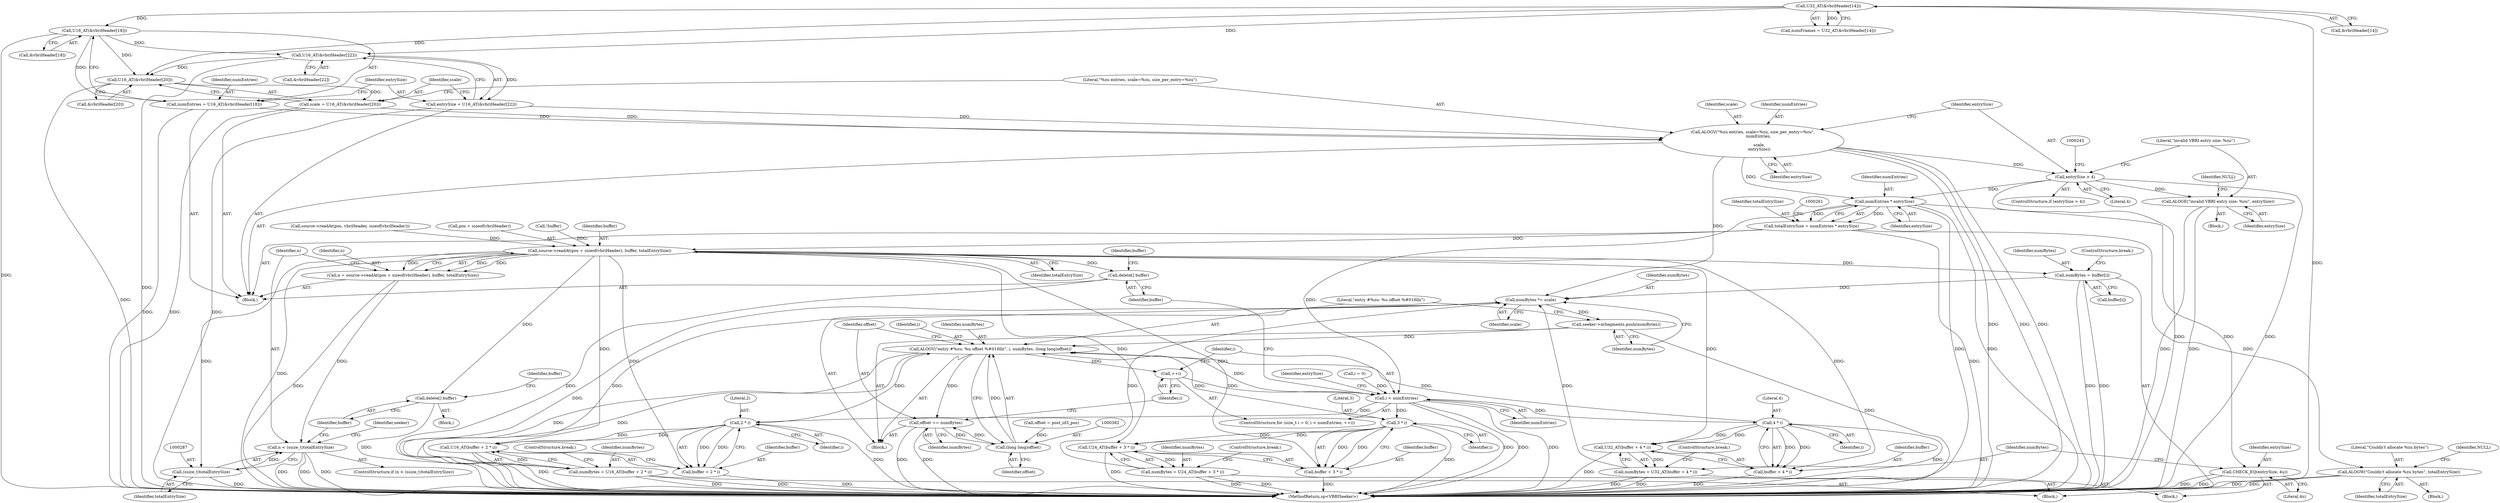 digraph "0_Android_453b351ac5bd2b6619925dc966da60adf6b3126c@array" {
"1000206" [label="(Call,U16_AT(&vbriHeader[18]))"];
"1000183" [label="(Call,U32_AT(&vbriHeader[14]))"];
"1000204" [label="(Call,numEntries = U16_AT(&vbriHeader[18]))"];
"1000227" [label="(Call,ALOGV(\"%zu entries, scale=%zu, size_per_entry=%zu\",\n         numEntries,\n\n          scale,\n          entrySize))"];
"1000233" [label="(Call,entrySize > 4)"];
"1000237" [label="(Call,ALOGE(\"invalid VBRI entry size: %zu\", entrySize))"];
"1000257" [label="(Call,numEntries * entrySize)"];
"1000255" [label="(Call,totalEntrySize = numEntries * entrySize)"];
"1000269" [label="(Call,ALOGW(\"Couldn't allocate %zu bytes\", totalEntrySize))"];
"1000276" [label="(Call,source->readAt(pos + sizeof(vbriHeader), buffer, totalEntrySize))"];
"1000274" [label="(Call,n = source->readAt(pos + sizeof(vbriHeader), buffer, totalEntrySize))"];
"1000284" [label="(Call,n < (ssize_t)totalEntrySize)"];
"1000286" [label="(Call,(ssize_t)totalEntrySize)"];
"1000290" [label="(Call,delete[] buffer)"];
"1000332" [label="(Call,numBytes = buffer[i])"];
"1000372" [label="(Call,numBytes *= scale)"];
"1000375" [label="(Call,seeker->mSegments.push(numBytes))"];
"1000377" [label="(Call,ALOGV(\"entry #%zu: %u offset %#016llx\", i, numBytes, (long long)offset))"];
"1000324" [label="(Call,++i)"];
"1000321" [label="(Call,i < numEntries)"];
"1000344" [label="(Call,2 * i)"];
"1000341" [label="(Call,U16_AT(buffer + 2 * i))"];
"1000339" [label="(Call,numBytes = U16_AT(buffer + 2 * i))"];
"1000342" [label="(Call,buffer + 2 * i)"];
"1000354" [label="(Call,3 * i)"];
"1000351" [label="(Call,U24_AT(buffer + 3 * i))"];
"1000349" [label="(Call,numBytes = U24_AT(buffer + 3 * i))"];
"1000352" [label="(Call,buffer + 3 * i)"];
"1000368" [label="(Call,4 * i)"];
"1000365" [label="(Call,U32_AT(buffer + 4 * i))"];
"1000363" [label="(Call,numBytes = U32_AT(buffer + 4 * i))"];
"1000366" [label="(Call,buffer + 4 * i)"];
"1000384" [label="(Call,offset += numBytes)"];
"1000381" [label="(Call,(long long)offset)"];
"1000387" [label="(Call,delete[] buffer)"];
"1000360" [label="(Call,CHECK_EQ(entrySize, 4u))"];
"1000214" [label="(Call,U16_AT(&vbriHeader[22]))"];
"1000212" [label="(Call,entrySize = U16_AT(&vbriHeader[22]))"];
"1000222" [label="(Call,U16_AT(&vbriHeader[20]))"];
"1000220" [label="(Call,scale = U16_AT(&vbriHeader[20]))"];
"1000205" [label="(Identifier,numEntries)"];
"1000333" [label="(Identifier,numBytes)"];
"1000227" [label="(Call,ALOGV(\"%zu entries, scale=%zu, size_per_entry=%zu\",\n         numEntries,\n\n          scale,\n          entrySize))"];
"1000316" [label="(ControlStructure,for (size_t i = 0; i < numEntries; ++i))"];
"1000351" [label="(Call,U24_AT(buffer + 3 * i))"];
"1000369" [label="(Literal,4)"];
"1000387" [label="(Call,delete[] buffer)"];
"1000373" [label="(Identifier,numBytes)"];
"1000345" [label="(Literal,2)"];
"1000293" [label="(Identifier,buffer)"];
"1000346" [label="(Identifier,i)"];
"1000354" [label="(Call,3 * i)"];
"1000357" [label="(ControlStructure,break;)"];
"1000259" [label="(Identifier,entrySize)"];
"1000377" [label="(Call,ALOGV(\"entry #%zu: %u offset %#016llx\", i, numBytes, (long long)offset))"];
"1000284" [label="(Call,n < (ssize_t)totalEntrySize)"];
"1000334" [label="(Call,buffer[i])"];
"1000374" [label="(Identifier,scale)"];
"1000276" [label="(Call,source->readAt(pos + sizeof(vbriHeader), buffer, totalEntrySize))"];
"1000281" [label="(Identifier,buffer)"];
"1000204" [label="(Call,numEntries = U16_AT(&vbriHeader[18]))"];
"1000290" [label="(Call,delete[] buffer)"];
"1000363" [label="(Call,numBytes = U32_AT(buffer + 4 * i))"];
"1000329" [label="(Identifier,entrySize)"];
"1000386" [label="(Identifier,numBytes)"];
"1000207" [label="(Call,&vbriHeader[18])"];
"1000291" [label="(Identifier,buffer)"];
"1000384" [label="(Call,offset += numBytes)"];
"1000385" [label="(Identifier,offset)"];
"1000273" [label="(Identifier,NULL)"];
"1000350" [label="(Identifier,numBytes)"];
"1000375" [label="(Call,seeker->mSegments.push(numBytes))"];
"1000103" [label="(Block,)"];
"1000157" [label="(Call,source->readAt(pos, vbriHeader, sizeof(vbriHeader)))"];
"1000368" [label="(Call,4 * i)"];
"1000371" [label="(ControlStructure,break;)"];
"1000321" [label="(Call,i < numEntries)"];
"1000390" [label="(Identifier,buffer)"];
"1000361" [label="(Identifier,entrySize)"];
"1000236" [label="(Block,)"];
"1000367" [label="(Identifier,buffer)"];
"1000342" [label="(Call,buffer + 2 * i)"];
"1000323" [label="(Identifier,numEntries)"];
"1000366" [label="(Call,buffer + 4 * i)"];
"1000353" [label="(Identifier,buffer)"];
"1000299" [label="(Identifier,seeker)"];
"1000383" [label="(Identifier,offset)"];
"1000285" [label="(Identifier,n)"];
"1000288" [label="(Identifier,totalEntrySize)"];
"1000337" [label="(ControlStructure,break;)"];
"1000326" [label="(Block,)"];
"1000352" [label="(Call,buffer + 3 * i)"];
"1000232" [label="(ControlStructure,if (entrySize > 4))"];
"1000238" [label="(Literal,\"invalid VBRI entry size: %zu\")"];
"1000222" [label="(Call,U16_AT(&vbriHeader[20]))"];
"1000221" [label="(Identifier,scale)"];
"1000341" [label="(Call,U16_AT(buffer + 2 * i))"];
"1000370" [label="(Identifier,i)"];
"1000359" [label="(Block,)"];
"1000255" [label="(Call,totalEntrySize = numEntries * entrySize)"];
"1000376" [label="(Identifier,numBytes)"];
"1000344" [label="(Call,2 * i)"];
"1000339" [label="(Call,numBytes = U16_AT(buffer + 2 * i))"];
"1000268" [label="(Block,)"];
"1000379" [label="(Identifier,i)"];
"1000372" [label="(Call,numBytes *= scale)"];
"1000274" [label="(Call,n = source->readAt(pos + sizeof(vbriHeader), buffer, totalEntrySize))"];
"1000234" [label="(Identifier,entrySize)"];
"1000362" [label="(Literal,4u)"];
"1000330" [label="(Block,)"];
"1000325" [label="(Identifier,i)"];
"1000322" [label="(Identifier,i)"];
"1000206" [label="(Call,U16_AT(&vbriHeader[18]))"];
"1000233" [label="(Call,entrySize > 4)"];
"1000237" [label="(Call,ALOGE(\"invalid VBRI entry size: %zu\", entrySize))"];
"1000277" [label="(Call,pos + sizeof(vbriHeader))"];
"1000241" [label="(Identifier,NULL)"];
"1000257" [label="(Call,numEntries * entrySize)"];
"1000235" [label="(Literal,4)"];
"1000181" [label="(Call,numFrames = U32_AT(&vbriHeader[14]))"];
"1000356" [label="(Identifier,i)"];
"1000381" [label="(Call,(long long)offset)"];
"1000215" [label="(Call,&vbriHeader[22])"];
"1000231" [label="(Identifier,entrySize)"];
"1000343" [label="(Identifier,buffer)"];
"1000286" [label="(Call,(ssize_t)totalEntrySize)"];
"1000230" [label="(Identifier,scale)"];
"1000347" [label="(ControlStructure,break;)"];
"1000349" [label="(Call,numBytes = U24_AT(buffer + 3 * i))"];
"1000214" [label="(Call,U16_AT(&vbriHeader[22]))"];
"1000282" [label="(Identifier,totalEntrySize)"];
"1000220" [label="(Call,scale = U16_AT(&vbriHeader[20]))"];
"1000269" [label="(Call,ALOGW(\"Couldn't allocate %zu bytes\", totalEntrySize))"];
"1000228" [label="(Literal,\"%zu entries, scale=%zu, size_per_entry=%zu\")"];
"1000380" [label="(Identifier,numBytes)"];
"1000340" [label="(Identifier,numBytes)"];
"1000275" [label="(Identifier,n)"];
"1000229" [label="(Identifier,numEntries)"];
"1000256" [label="(Identifier,totalEntrySize)"];
"1000365" [label="(Call,U32_AT(buffer + 4 * i))"];
"1000318" [label="(Call,i = 0)"];
"1000271" [label="(Identifier,totalEntrySize)"];
"1000364" [label="(Identifier,numBytes)"];
"1000360" [label="(Call,CHECK_EQ(entrySize, 4u))"];
"1000270" [label="(Literal,\"Couldn't allocate %zu bytes\")"];
"1000239" [label="(Identifier,entrySize)"];
"1000355" [label="(Literal,3)"];
"1000213" [label="(Identifier,entrySize)"];
"1000378" [label="(Literal,\"entry #%zu: %u offset %#016llx\")"];
"1000313" [label="(Call,offset = post_id3_pos)"];
"1000324" [label="(Call,++i)"];
"1000388" [label="(Identifier,buffer)"];
"1000289" [label="(Block,)"];
"1000396" [label="(MethodReturn,sp<VBRISeeker>)"];
"1000258" [label="(Identifier,numEntries)"];
"1000212" [label="(Call,entrySize = U16_AT(&vbriHeader[22]))"];
"1000332" [label="(Call,numBytes = buffer[i])"];
"1000266" [label="(Call,!buffer)"];
"1000283" [label="(ControlStructure,if (n < (ssize_t)totalEntrySize))"];
"1000184" [label="(Call,&vbriHeader[14])"];
"1000223" [label="(Call,&vbriHeader[20])"];
"1000183" [label="(Call,U32_AT(&vbriHeader[14]))"];
"1000206" -> "1000204"  [label="AST: "];
"1000206" -> "1000207"  [label="CFG: "];
"1000207" -> "1000206"  [label="AST: "];
"1000204" -> "1000206"  [label="CFG: "];
"1000206" -> "1000396"  [label="DDG: "];
"1000206" -> "1000204"  [label="DDG: "];
"1000183" -> "1000206"  [label="DDG: "];
"1000206" -> "1000214"  [label="DDG: "];
"1000206" -> "1000222"  [label="DDG: "];
"1000183" -> "1000181"  [label="AST: "];
"1000183" -> "1000184"  [label="CFG: "];
"1000184" -> "1000183"  [label="AST: "];
"1000181" -> "1000183"  [label="CFG: "];
"1000183" -> "1000396"  [label="DDG: "];
"1000183" -> "1000181"  [label="DDG: "];
"1000183" -> "1000214"  [label="DDG: "];
"1000183" -> "1000222"  [label="DDG: "];
"1000204" -> "1000103"  [label="AST: "];
"1000205" -> "1000204"  [label="AST: "];
"1000213" -> "1000204"  [label="CFG: "];
"1000204" -> "1000396"  [label="DDG: "];
"1000204" -> "1000227"  [label="DDG: "];
"1000227" -> "1000103"  [label="AST: "];
"1000227" -> "1000231"  [label="CFG: "];
"1000228" -> "1000227"  [label="AST: "];
"1000229" -> "1000227"  [label="AST: "];
"1000230" -> "1000227"  [label="AST: "];
"1000231" -> "1000227"  [label="AST: "];
"1000234" -> "1000227"  [label="CFG: "];
"1000227" -> "1000396"  [label="DDG: "];
"1000227" -> "1000396"  [label="DDG: "];
"1000227" -> "1000396"  [label="DDG: "];
"1000220" -> "1000227"  [label="DDG: "];
"1000212" -> "1000227"  [label="DDG: "];
"1000227" -> "1000233"  [label="DDG: "];
"1000227" -> "1000257"  [label="DDG: "];
"1000227" -> "1000372"  [label="DDG: "];
"1000233" -> "1000232"  [label="AST: "];
"1000233" -> "1000235"  [label="CFG: "];
"1000234" -> "1000233"  [label="AST: "];
"1000235" -> "1000233"  [label="AST: "];
"1000238" -> "1000233"  [label="CFG: "];
"1000243" -> "1000233"  [label="CFG: "];
"1000233" -> "1000396"  [label="DDG: "];
"1000233" -> "1000396"  [label="DDG: "];
"1000233" -> "1000237"  [label="DDG: "];
"1000233" -> "1000257"  [label="DDG: "];
"1000237" -> "1000236"  [label="AST: "];
"1000237" -> "1000239"  [label="CFG: "];
"1000238" -> "1000237"  [label="AST: "];
"1000239" -> "1000237"  [label="AST: "];
"1000241" -> "1000237"  [label="CFG: "];
"1000237" -> "1000396"  [label="DDG: "];
"1000237" -> "1000396"  [label="DDG: "];
"1000257" -> "1000255"  [label="AST: "];
"1000257" -> "1000259"  [label="CFG: "];
"1000258" -> "1000257"  [label="AST: "];
"1000259" -> "1000257"  [label="AST: "];
"1000255" -> "1000257"  [label="CFG: "];
"1000257" -> "1000396"  [label="DDG: "];
"1000257" -> "1000396"  [label="DDG: "];
"1000257" -> "1000255"  [label="DDG: "];
"1000257" -> "1000255"  [label="DDG: "];
"1000257" -> "1000321"  [label="DDG: "];
"1000257" -> "1000360"  [label="DDG: "];
"1000255" -> "1000103"  [label="AST: "];
"1000256" -> "1000255"  [label="AST: "];
"1000261" -> "1000255"  [label="CFG: "];
"1000255" -> "1000396"  [label="DDG: "];
"1000255" -> "1000269"  [label="DDG: "];
"1000255" -> "1000276"  [label="DDG: "];
"1000269" -> "1000268"  [label="AST: "];
"1000269" -> "1000271"  [label="CFG: "];
"1000270" -> "1000269"  [label="AST: "];
"1000271" -> "1000269"  [label="AST: "];
"1000273" -> "1000269"  [label="CFG: "];
"1000269" -> "1000396"  [label="DDG: "];
"1000269" -> "1000396"  [label="DDG: "];
"1000276" -> "1000274"  [label="AST: "];
"1000276" -> "1000282"  [label="CFG: "];
"1000277" -> "1000276"  [label="AST: "];
"1000281" -> "1000276"  [label="AST: "];
"1000282" -> "1000276"  [label="AST: "];
"1000274" -> "1000276"  [label="CFG: "];
"1000276" -> "1000396"  [label="DDG: "];
"1000276" -> "1000274"  [label="DDG: "];
"1000276" -> "1000274"  [label="DDG: "];
"1000276" -> "1000274"  [label="DDG: "];
"1000157" -> "1000276"  [label="DDG: "];
"1000266" -> "1000276"  [label="DDG: "];
"1000276" -> "1000286"  [label="DDG: "];
"1000276" -> "1000290"  [label="DDG: "];
"1000276" -> "1000332"  [label="DDG: "];
"1000276" -> "1000341"  [label="DDG: "];
"1000276" -> "1000342"  [label="DDG: "];
"1000276" -> "1000351"  [label="DDG: "];
"1000276" -> "1000352"  [label="DDG: "];
"1000276" -> "1000365"  [label="DDG: "];
"1000276" -> "1000366"  [label="DDG: "];
"1000276" -> "1000387"  [label="DDG: "];
"1000274" -> "1000103"  [label="AST: "];
"1000275" -> "1000274"  [label="AST: "];
"1000285" -> "1000274"  [label="CFG: "];
"1000274" -> "1000396"  [label="DDG: "];
"1000274" -> "1000284"  [label="DDG: "];
"1000284" -> "1000283"  [label="AST: "];
"1000284" -> "1000286"  [label="CFG: "];
"1000285" -> "1000284"  [label="AST: "];
"1000286" -> "1000284"  [label="AST: "];
"1000291" -> "1000284"  [label="CFG: "];
"1000299" -> "1000284"  [label="CFG: "];
"1000284" -> "1000396"  [label="DDG: "];
"1000284" -> "1000396"  [label="DDG: "];
"1000284" -> "1000396"  [label="DDG: "];
"1000286" -> "1000284"  [label="DDG: "];
"1000286" -> "1000288"  [label="CFG: "];
"1000287" -> "1000286"  [label="AST: "];
"1000288" -> "1000286"  [label="AST: "];
"1000286" -> "1000396"  [label="DDG: "];
"1000290" -> "1000289"  [label="AST: "];
"1000290" -> "1000291"  [label="CFG: "];
"1000291" -> "1000290"  [label="AST: "];
"1000293" -> "1000290"  [label="CFG: "];
"1000290" -> "1000396"  [label="DDG: "];
"1000332" -> "1000330"  [label="AST: "];
"1000332" -> "1000334"  [label="CFG: "];
"1000333" -> "1000332"  [label="AST: "];
"1000334" -> "1000332"  [label="AST: "];
"1000337" -> "1000332"  [label="CFG: "];
"1000332" -> "1000396"  [label="DDG: "];
"1000332" -> "1000396"  [label="DDG: "];
"1000332" -> "1000372"  [label="DDG: "];
"1000372" -> "1000326"  [label="AST: "];
"1000372" -> "1000374"  [label="CFG: "];
"1000373" -> "1000372"  [label="AST: "];
"1000374" -> "1000372"  [label="AST: "];
"1000376" -> "1000372"  [label="CFG: "];
"1000372" -> "1000396"  [label="DDG: "];
"1000363" -> "1000372"  [label="DDG: "];
"1000349" -> "1000372"  [label="DDG: "];
"1000339" -> "1000372"  [label="DDG: "];
"1000372" -> "1000375"  [label="DDG: "];
"1000375" -> "1000326"  [label="AST: "];
"1000375" -> "1000376"  [label="CFG: "];
"1000376" -> "1000375"  [label="AST: "];
"1000378" -> "1000375"  [label="CFG: "];
"1000375" -> "1000396"  [label="DDG: "];
"1000375" -> "1000377"  [label="DDG: "];
"1000377" -> "1000326"  [label="AST: "];
"1000377" -> "1000381"  [label="CFG: "];
"1000378" -> "1000377"  [label="AST: "];
"1000379" -> "1000377"  [label="AST: "];
"1000380" -> "1000377"  [label="AST: "];
"1000381" -> "1000377"  [label="AST: "];
"1000385" -> "1000377"  [label="CFG: "];
"1000377" -> "1000396"  [label="DDG: "];
"1000377" -> "1000396"  [label="DDG: "];
"1000377" -> "1000324"  [label="DDG: "];
"1000354" -> "1000377"  [label="DDG: "];
"1000368" -> "1000377"  [label="DDG: "];
"1000321" -> "1000377"  [label="DDG: "];
"1000344" -> "1000377"  [label="DDG: "];
"1000381" -> "1000377"  [label="DDG: "];
"1000377" -> "1000384"  [label="DDG: "];
"1000324" -> "1000316"  [label="AST: "];
"1000324" -> "1000325"  [label="CFG: "];
"1000325" -> "1000324"  [label="AST: "];
"1000322" -> "1000324"  [label="CFG: "];
"1000324" -> "1000321"  [label="DDG: "];
"1000321" -> "1000316"  [label="AST: "];
"1000321" -> "1000323"  [label="CFG: "];
"1000322" -> "1000321"  [label="AST: "];
"1000323" -> "1000321"  [label="AST: "];
"1000329" -> "1000321"  [label="CFG: "];
"1000388" -> "1000321"  [label="CFG: "];
"1000321" -> "1000396"  [label="DDG: "];
"1000321" -> "1000396"  [label="DDG: "];
"1000321" -> "1000396"  [label="DDG: "];
"1000318" -> "1000321"  [label="DDG: "];
"1000321" -> "1000344"  [label="DDG: "];
"1000321" -> "1000354"  [label="DDG: "];
"1000321" -> "1000368"  [label="DDG: "];
"1000344" -> "1000342"  [label="AST: "];
"1000344" -> "1000346"  [label="CFG: "];
"1000345" -> "1000344"  [label="AST: "];
"1000346" -> "1000344"  [label="AST: "];
"1000342" -> "1000344"  [label="CFG: "];
"1000344" -> "1000396"  [label="DDG: "];
"1000344" -> "1000341"  [label="DDG: "];
"1000344" -> "1000341"  [label="DDG: "];
"1000344" -> "1000342"  [label="DDG: "];
"1000344" -> "1000342"  [label="DDG: "];
"1000341" -> "1000339"  [label="AST: "];
"1000341" -> "1000342"  [label="CFG: "];
"1000342" -> "1000341"  [label="AST: "];
"1000339" -> "1000341"  [label="CFG: "];
"1000341" -> "1000396"  [label="DDG: "];
"1000341" -> "1000339"  [label="DDG: "];
"1000339" -> "1000330"  [label="AST: "];
"1000340" -> "1000339"  [label="AST: "];
"1000347" -> "1000339"  [label="CFG: "];
"1000339" -> "1000396"  [label="DDG: "];
"1000339" -> "1000396"  [label="DDG: "];
"1000343" -> "1000342"  [label="AST: "];
"1000342" -> "1000396"  [label="DDG: "];
"1000354" -> "1000352"  [label="AST: "];
"1000354" -> "1000356"  [label="CFG: "];
"1000355" -> "1000354"  [label="AST: "];
"1000356" -> "1000354"  [label="AST: "];
"1000352" -> "1000354"  [label="CFG: "];
"1000354" -> "1000396"  [label="DDG: "];
"1000354" -> "1000351"  [label="DDG: "];
"1000354" -> "1000351"  [label="DDG: "];
"1000354" -> "1000352"  [label="DDG: "];
"1000354" -> "1000352"  [label="DDG: "];
"1000351" -> "1000349"  [label="AST: "];
"1000351" -> "1000352"  [label="CFG: "];
"1000352" -> "1000351"  [label="AST: "];
"1000349" -> "1000351"  [label="CFG: "];
"1000351" -> "1000396"  [label="DDG: "];
"1000351" -> "1000349"  [label="DDG: "];
"1000349" -> "1000330"  [label="AST: "];
"1000350" -> "1000349"  [label="AST: "];
"1000357" -> "1000349"  [label="CFG: "];
"1000349" -> "1000396"  [label="DDG: "];
"1000349" -> "1000396"  [label="DDG: "];
"1000353" -> "1000352"  [label="AST: "];
"1000352" -> "1000396"  [label="DDG: "];
"1000368" -> "1000366"  [label="AST: "];
"1000368" -> "1000370"  [label="CFG: "];
"1000369" -> "1000368"  [label="AST: "];
"1000370" -> "1000368"  [label="AST: "];
"1000366" -> "1000368"  [label="CFG: "];
"1000368" -> "1000396"  [label="DDG: "];
"1000368" -> "1000365"  [label="DDG: "];
"1000368" -> "1000365"  [label="DDG: "];
"1000368" -> "1000366"  [label="DDG: "];
"1000368" -> "1000366"  [label="DDG: "];
"1000365" -> "1000363"  [label="AST: "];
"1000365" -> "1000366"  [label="CFG: "];
"1000366" -> "1000365"  [label="AST: "];
"1000363" -> "1000365"  [label="CFG: "];
"1000365" -> "1000396"  [label="DDG: "];
"1000365" -> "1000363"  [label="DDG: "];
"1000363" -> "1000359"  [label="AST: "];
"1000364" -> "1000363"  [label="AST: "];
"1000371" -> "1000363"  [label="CFG: "];
"1000363" -> "1000396"  [label="DDG: "];
"1000363" -> "1000396"  [label="DDG: "];
"1000367" -> "1000366"  [label="AST: "];
"1000366" -> "1000396"  [label="DDG: "];
"1000384" -> "1000326"  [label="AST: "];
"1000384" -> "1000386"  [label="CFG: "];
"1000385" -> "1000384"  [label="AST: "];
"1000386" -> "1000384"  [label="AST: "];
"1000325" -> "1000384"  [label="CFG: "];
"1000384" -> "1000396"  [label="DDG: "];
"1000384" -> "1000396"  [label="DDG: "];
"1000384" -> "1000381"  [label="DDG: "];
"1000381" -> "1000384"  [label="DDG: "];
"1000381" -> "1000383"  [label="CFG: "];
"1000382" -> "1000381"  [label="AST: "];
"1000383" -> "1000381"  [label="AST: "];
"1000313" -> "1000381"  [label="DDG: "];
"1000387" -> "1000103"  [label="AST: "];
"1000387" -> "1000388"  [label="CFG: "];
"1000388" -> "1000387"  [label="AST: "];
"1000390" -> "1000387"  [label="CFG: "];
"1000387" -> "1000396"  [label="DDG: "];
"1000360" -> "1000359"  [label="AST: "];
"1000360" -> "1000362"  [label="CFG: "];
"1000361" -> "1000360"  [label="AST: "];
"1000362" -> "1000360"  [label="AST: "];
"1000364" -> "1000360"  [label="CFG: "];
"1000360" -> "1000396"  [label="DDG: "];
"1000360" -> "1000396"  [label="DDG: "];
"1000214" -> "1000212"  [label="AST: "];
"1000214" -> "1000215"  [label="CFG: "];
"1000215" -> "1000214"  [label="AST: "];
"1000212" -> "1000214"  [label="CFG: "];
"1000214" -> "1000396"  [label="DDG: "];
"1000214" -> "1000212"  [label="DDG: "];
"1000214" -> "1000222"  [label="DDG: "];
"1000212" -> "1000103"  [label="AST: "];
"1000213" -> "1000212"  [label="AST: "];
"1000221" -> "1000212"  [label="CFG: "];
"1000212" -> "1000396"  [label="DDG: "];
"1000222" -> "1000220"  [label="AST: "];
"1000222" -> "1000223"  [label="CFG: "];
"1000223" -> "1000222"  [label="AST: "];
"1000220" -> "1000222"  [label="CFG: "];
"1000222" -> "1000396"  [label="DDG: "];
"1000222" -> "1000220"  [label="DDG: "];
"1000220" -> "1000103"  [label="AST: "];
"1000221" -> "1000220"  [label="AST: "];
"1000228" -> "1000220"  [label="CFG: "];
"1000220" -> "1000396"  [label="DDG: "];
}
